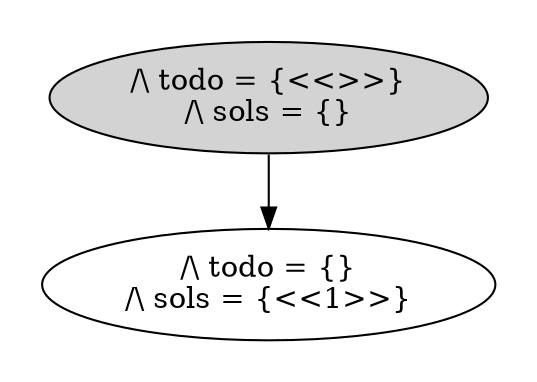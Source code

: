 strict digraph DiskGraph {
nodesep=0.35;
subgraph cluster_graph {
color="white";
7137862312309112356 [label="/\\ todo = {<<>>}\n/\\ sols = {}",style = filled]
7137862312309112356 -> -4694444188357374678 [label="",color="black",fontcolor="black"];
-4694444188357374678 [label="/\\ todo = {}\n/\\ sols = {<<1>>}"];
{rank = same; 7137862312309112356;}
}
}